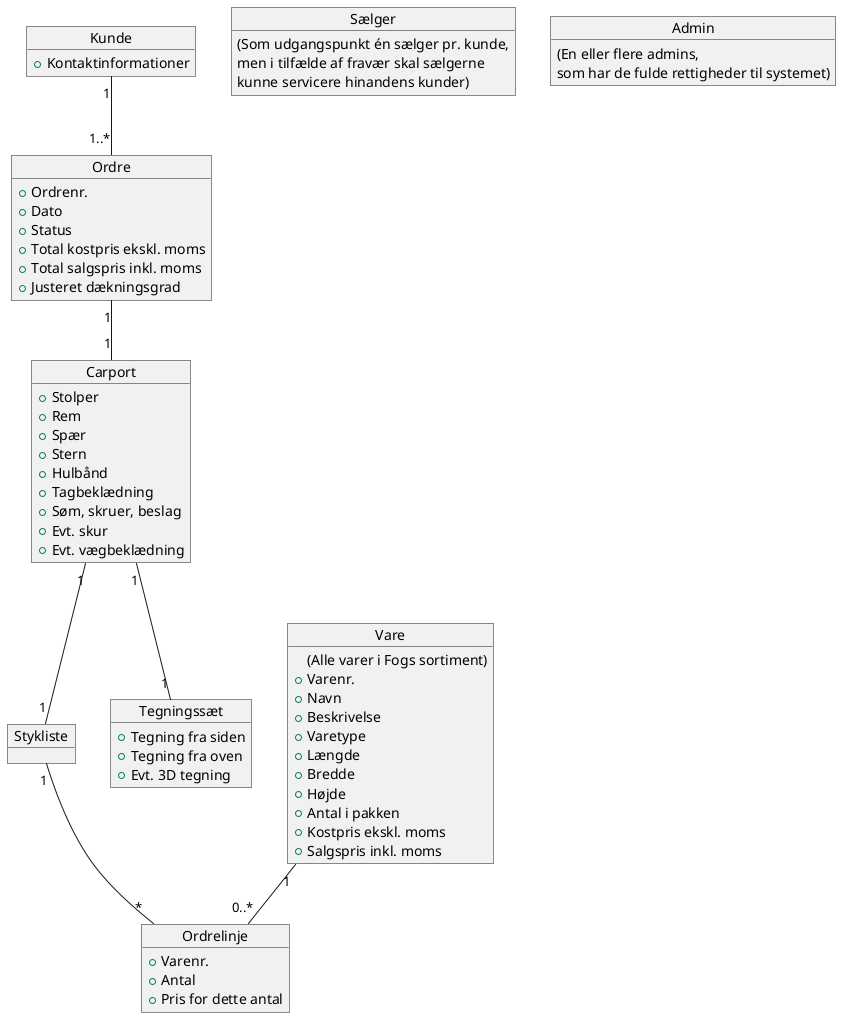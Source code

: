 @startuml
object Kunde {
+Kontaktinformationer
}
object Sælger {
(Som udgangspunkt én sælger pr. kunde,
men i tilfælde af fravær skal sælgerne
kunne servicere hinandens kunder)
}
object Admin {
(En eller flere admins,
som har de fulde rettigheder til systemet)
}
object Carport {
+Stolper
+Rem
+Spær
+Stern
+Hulbånd
+Tagbeklædning
+Søm, skruer, beslag
+Evt. skur
+Evt. vægbeklædning
}
object Stykliste
object Tegningssæt {
+Tegning fra siden
+Tegning fra oven
+Evt. 3D tegning
}
object Ordre {
+Ordrenr.
+Dato
+Status
+Total kostpris ekskl. moms
+Total salgspris inkl. moms
+Justeret dækningsgrad
}
object Ordrelinje {
+Varenr.
+Antal
+Pris for dette antal
}
object Vare{
(Alle varer i Fogs sortiment)
+Varenr.
+Navn
+Beskrivelse
+Varetype
+Længde
+Bredde
+Højde
+Antal i pakken
+Kostpris ekskl. moms
+Salgspris inkl. moms
}

Kunde "1" -- "1..*" Ordre
Ordre "1" -- "1" Carport
Carport "1" -- "1" Tegningssæt
Carport "1" -- "1" Stykliste
Stykliste "1" -- "*" Ordrelinje
Vare "1" -- "0..*" Ordrelinje

@enduml